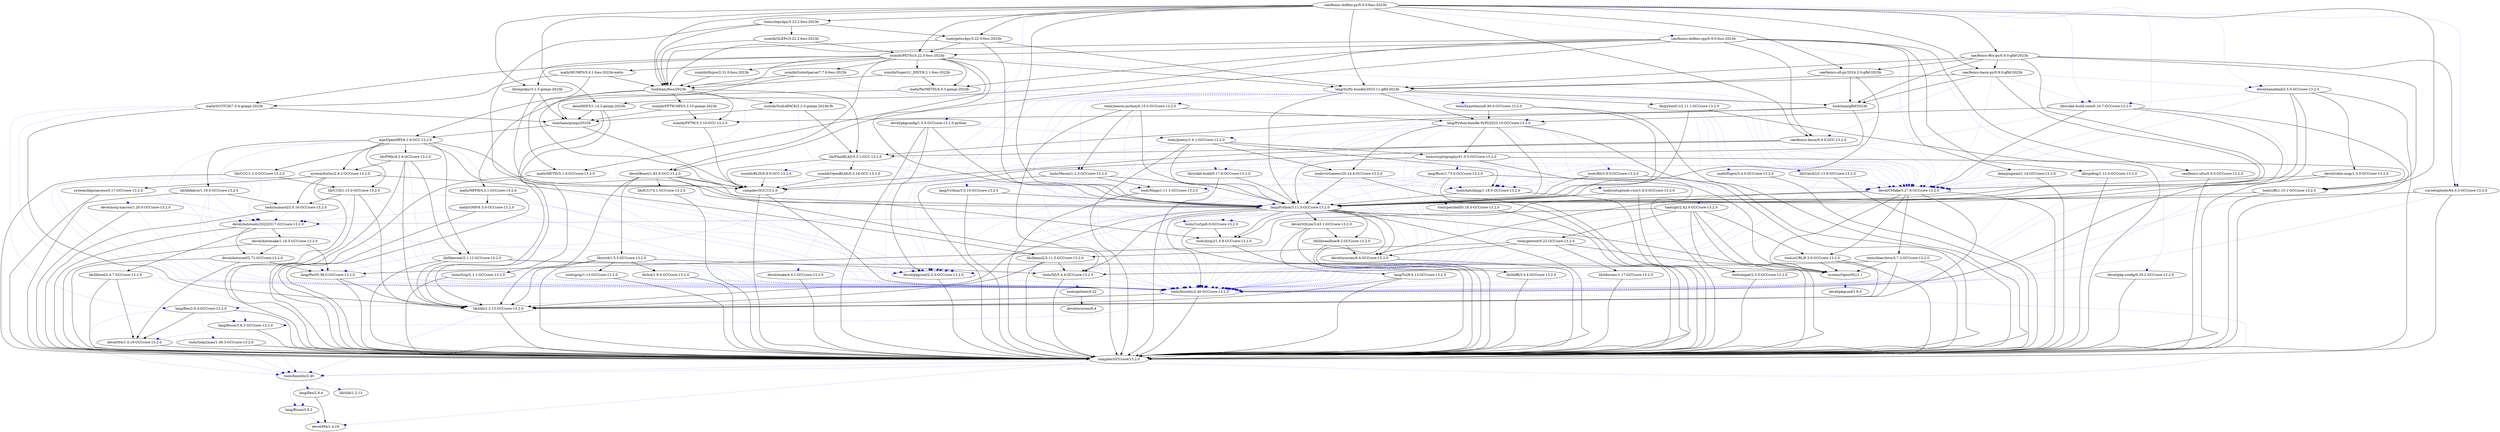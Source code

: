 digraph graphname {
"numlib/SLEPc/3.22.2-foss-2023b";
"devel/pkg-config/0.29.2-GCCcore-13.2.0";
"math/ParMETIS/4.0.3-gompi-2023b";
"lang/Cython/3.0.10-GCCcore-13.2.0";
"devel/pkgconf/2.0.3-GCCcore-13.2.0";
"numlib/FFTW/3.3.10-GCC-13.2.0";
"tools/UnZip/6.0-GCCcore-13.2.0";
"math/METIS/5.1.0-GCCcore-13.2.0";
"lang/flex/2.6.4-GCCcore-13.2.0";
"cae/fenics-basix/0.9.0-GCC-13.2.0";
"devel/Boost/1.83.0-GCC-13.2.0";
"lang/Bison/3.8.2";
"cae/fenics-basix-py/0.9.0-gfbf-2023b";
"devel/Autoconf/2.71-GCCcore-13.2.0";
"lang/flex/2.6.4";
"devel/ncurses/6.4";
"math/GMP/6.3.0-GCCcore-13.2.0";
"data/pugixml/1.14-GCCcore-13.2.0";
"tools/expat/2.5.0-GCCcore-13.2.0";
"numlib/Hypre/2.31.0-foss-2023b";
"lib/libtool/2.4.7-GCCcore-13.2.0";
"data/HDF5/1.14.3-gompi-2023b";
"tools/git/2.42.0-GCCcore-13.2.0";
"tools/libarchive/3.7.2-GCCcore-13.2.0";
"lib/lz4/1.9.4-GCCcore-13.2.0";
"lib/libiconv/1.17-GCCcore-13.2.0";
"mpi/OpenMPI/4.1.6-GCC-13.2.0";
"system/hwloc/2.9.2-GCCcore-13.2.0";
"vis/setuptools/64.0.3-GCCcore-13.2.0";
"numlib/SuiteSparse/7.7.0-foss-2023b";
"cae/fenics-ufl-py/2024.2.0-gfbf-2023b";
"lib/scikit-build-core/0.10.7-GCCcore-13.2.0";
"toolchain/gompi/2023b";
"tools/gettext/0.22-GCCcore-13.2.0";
"devel/M4/1.4.19";
"lib/UCX/1.15.0-GCCcore-13.2.0";
"tools/setuptools-rust/1.8.0-GCCcore-13.2.0";
"math/MPFR/4.2.1-GCCcore-13.2.0";
"devel/robin-map/1.3.0-GCCcore-13.2.0";
"tools/gettext/0.22";
"numlib/BLIS/0.9.0-GCC-13.2.0";
"tools/binutils/2.40";
"numlib/PETSc/3.22.5-foss-2023b";
"lib/PMIx/4.2.6-GCCcore-13.2.0";
"tools/hatchling/1.18.0-GCCcore-13.2.0";
"tools/poetry/1.6.1-GCCcore-13.2.0";
"tools/cURL/8.3.0-GCCcore-13.2.0";
"devel/ncurses/6.4-GCCcore-13.2.0";
"tools/numactl/2.0.16-GCCcore-13.2.0";
"devel/make/4.4.1-GCCcore-13.2.0";
"system/libpciaccess/0.17-GCCcore-13.2.0";
"numlib/FFTW.MPI/3.3.10-gompi-2023b";
"lang/Python/3.11.5-GCCcore-13.2.0";
"tools/slepc4py/3.22.2-foss-2023b";
"system/OpenSSL/1.1";
"lang/Rust/1.73.0-GCCcore-13.2.0";
"lib/libevent/2.1.12-GCCcore-13.2.0";
"tools/help2man/1.49.3-GCCcore-13.2.0";
"tools/cryptography/41.0.5-GCCcore-13.2.0";
"lib/spdlog/1.12.0-GCCcore-13.2.0";
"numlib/OpenBLAS/0.3.24-GCC-13.2.0";
"numlib/SuperLU_DIST/8.2.1-foss-2023b";
"lang/SciPy-bundle/2023.11-gfbf-2023b";
"lang/Bison/3.8.2-GCCcore-13.2.0";
"tools/Szip/2.1.1-GCCcore-13.2.0";
"devel/CMake/3.27.6-GCCcore-13.2.0";
"lib/Catch2/2.13.9-GCCcore-13.2.0";
"toolchain/gfbf/2023b";
"devel/nanobind/2.5.0-GCCcore-13.2.0";
"compiler/GCC/13.2.0";
"tools/virtualenv/20.24.6-GCCcore-13.2.0";
"tools/XZ/5.4.4-GCCcore-13.2.0";
"tools/flit/3.9.0-GCCcore-13.2.0";
"cae/fenics-ffcx-py/0.9.0-gfbf-2023b";
"lib/FlexiBLAS/3.3.1-GCC-13.2.0";
"tools/bzip2/1.0.8-GCCcore-13.2.0";
"lib/libffi/3.4.4-GCCcore-13.2.0";
"devel/Autotools/20220317-GCCcore-13.2.0";
"tools/gzip/1.13-GCCcore-13.2.0";
"math/MUMPS/5.6.1-foss-2023b-metis";
"compiler/GCCcore/13.2.0";
"lib/UCC/1.2.0-GCCcore-13.2.0";
"tools/Ninja/1.11.1-GCCcore-13.2.0";
"math/SCOTCH/7.0.4-gompi-2023b";
"lib/scikit-build/0.17.6-GCCcore-13.2.0";
"tools/petsc4py/3.22.5-foss-2023b";
"lib/libreadline/8.2-GCCcore-13.2.0";
"lang/Tcl/8.6.13-GCCcore-13.2.0";
"devel/Automake/1.16.5-GCCcore-13.2.0";
"tools/Meson/1.2.3-GCCcore-13.2.0";
"cae/fenics-ufcx/0.9.0-GCCcore-13.2.0";
"cae/fenics-dolfinx-cpp/0.9.0-foss-2023b";
"cae/fenics-dolfinx-py/0.9.0-foss-2023b";
"numlib/ScaLAPACK/2.2.0-gompi-2023b-fb";
"lang/Python-bundle-PyPI/2023.10-GCCcore-13.2.0";
"tools/hypothesis/6.90.0-GCCcore-13.2.0";
"lib/mpi4py/3.1.5-gompi-2023b";
"lib/zstd/1.5.5-GCCcore-13.2.0";
"lib/pybind11/2.11.1-GCCcore-13.2.0";
"tools/cffi/1.15.1-GCCcore-13.2.0";
"tools/binutils/2.40-GCCcore-13.2.0";
"lang/Perl/5.38.0-GCCcore-13.2.0";
"tools/patchelf/0.18.0-GCCcore-13.2.0";
"devel/M4/1.4.19-GCCcore-13.2.0";
"devel/pkgconfig/1.5.5-GCCcore-13.2.0-python";
"toolchain/foss/2023b";
"lib/zlib/1.2.13";
"lib/zlib/1.2.13-GCCcore-13.2.0";
"devel/SQLite/3.43.1-GCCcore-13.2.0";
"lib/libfabric/1.19.0-GCCcore-13.2.0";
"tools/meson-python/0.15.0-GCCcore-13.2.0";
"lib/libxml2/2.11.5-GCCcore-13.2.0";
"math/Eigen/3.4.0-GCCcore-13.2.0";
"devel/pkgconf/1.8.0";
"lib/ICU/74.1-GCCcore-13.2.0";
"devel/xorg-macros/1.20.0-GCCcore-13.2.0";
"numlib/SLEPc/3.22.2-foss-2023b" -> "numlib/PETSc/3.22.5-foss-2023b";
"numlib/SLEPc/3.22.2-foss-2023b" -> "toolchain/foss/2023b";
"devel/pkg-config/0.29.2-GCCcore-13.2.0" -> "tools/binutils/2.40-GCCcore-13.2.0" [style=dotted, color=blue, arrowhead=diamond];
"devel/pkg-config/0.29.2-GCCcore-13.2.0" -> "compiler/GCCcore/13.2.0";
"math/ParMETIS/4.0.3-gompi-2023b" -> "devel/CMake/3.27.6-GCCcore-13.2.0" [style=dotted, color=blue, arrowhead=diamond];
"math/ParMETIS/4.0.3-gompi-2023b" -> "toolchain/gompi/2023b";
"lang/Cython/3.0.10-GCCcore-13.2.0" -> "tools/binutils/2.40-GCCcore-13.2.0" [style=dotted, color=blue, arrowhead=diamond];
"lang/Cython/3.0.10-GCCcore-13.2.0" -> "lang/Python/3.11.5-GCCcore-13.2.0";
"lang/Cython/3.0.10-GCCcore-13.2.0" -> "compiler/GCCcore/13.2.0";
"devel/pkgconf/2.0.3-GCCcore-13.2.0" -> "tools/binutils/2.40-GCCcore-13.2.0" [style=dotted, color=blue, arrowhead=diamond];
"devel/pkgconf/2.0.3-GCCcore-13.2.0" -> "compiler/GCCcore/13.2.0";
"numlib/FFTW/3.3.10-GCC-13.2.0" -> "compiler/GCC/13.2.0";
"tools/UnZip/6.0-GCCcore-13.2.0" -> "tools/binutils/2.40-GCCcore-13.2.0" [style=dotted, color=blue, arrowhead=diamond];
"tools/UnZip/6.0-GCCcore-13.2.0" -> "tools/bzip2/1.0.8-GCCcore-13.2.0";
"tools/UnZip/6.0-GCCcore-13.2.0" -> "compiler/GCCcore/13.2.0";
"math/METIS/5.1.0-GCCcore-13.2.0" -> "tools/binutils/2.40-GCCcore-13.2.0" [style=dotted, color=blue, arrowhead=diamond];
"math/METIS/5.1.0-GCCcore-13.2.0" -> "devel/CMake/3.27.6-GCCcore-13.2.0" [style=dotted, color=blue, arrowhead=diamond];
"math/METIS/5.1.0-GCCcore-13.2.0" -> "compiler/GCCcore/13.2.0";
"lang/flex/2.6.4-GCCcore-13.2.0" -> "lang/Bison/3.8.2-GCCcore-13.2.0" [style=dotted, color=blue, arrowhead=diamond];
"lang/flex/2.6.4-GCCcore-13.2.0" -> "tools/help2man/1.49.3-GCCcore-13.2.0" [style=dotted, color=blue, arrowhead=diamond];
"lang/flex/2.6.4-GCCcore-13.2.0" -> "tools/binutils/2.40" [style=dotted, color=blue, arrowhead=diamond];
"lang/flex/2.6.4-GCCcore-13.2.0" -> "devel/M4/1.4.19-GCCcore-13.2.0";
"lang/flex/2.6.4-GCCcore-13.2.0" -> "compiler/GCCcore/13.2.0";
"cae/fenics-basix/0.9.0-GCC-13.2.0" -> "devel/CMake/3.27.6-GCCcore-13.2.0" [style=dotted, color=blue, arrowhead=diamond];
"cae/fenics-basix/0.9.0-GCC-13.2.0" -> "lib/FlexiBLAS/3.3.1-GCC-13.2.0";
"cae/fenics-basix/0.9.0-GCC-13.2.0" -> "compiler/GCC/13.2.0";
"devel/Boost/1.83.0-GCC-13.2.0" -> "tools/bzip2/1.0.8-GCCcore-13.2.0";
"devel/Boost/1.83.0-GCC-13.2.0" -> "lib/zlib/1.2.13-GCCcore-13.2.0";
"devel/Boost/1.83.0-GCC-13.2.0" -> "tools/XZ/5.4.4-GCCcore-13.2.0";
"devel/Boost/1.83.0-GCC-13.2.0" -> "lib/zstd/1.5.5-GCCcore-13.2.0";
"devel/Boost/1.83.0-GCC-13.2.0" -> "lib/ICU/74.1-GCCcore-13.2.0";
"devel/Boost/1.83.0-GCC-13.2.0" -> "compiler/GCC/13.2.0";
"lang/Bison/3.8.2" -> "devel/M4/1.4.19" [style=dotted, color=blue, arrowhead=diamond];
"cae/fenics-basix-py/0.9.0-gfbf-2023b" -> "devel/CMake/3.27.6-GCCcore-13.2.0" [style=dotted, color=blue, arrowhead=diamond];
"cae/fenics-basix-py/0.9.0-gfbf-2023b" -> "lib/scikit-build-core/0.10.7-GCCcore-13.2.0" [style=dotted, color=blue, arrowhead=diamond];
"cae/fenics-basix-py/0.9.0-gfbf-2023b" -> "devel/nanobind/2.5.0-GCCcore-13.2.0" [style=dotted, color=blue, arrowhead=diamond];
"cae/fenics-basix-py/0.9.0-gfbf-2023b" -> "cae/fenics-basix/0.9.0-GCC-13.2.0" [style=dotted, color=blue, arrowhead=diamond];
"cae/fenics-basix-py/0.9.0-gfbf-2023b" -> "lang/Python/3.11.5-GCCcore-13.2.0";
"cae/fenics-basix-py/0.9.0-gfbf-2023b" -> "lang/SciPy-bundle/2023.11-gfbf-2023b";
"cae/fenics-basix-py/0.9.0-gfbf-2023b" -> "toolchain/gfbf/2023b";
"devel/Autoconf/2.71-GCCcore-13.2.0" -> "tools/binutils/2.40-GCCcore-13.2.0" [style=dotted, color=blue, arrowhead=diamond];
"devel/Autoconf/2.71-GCCcore-13.2.0" -> "devel/M4/1.4.19-GCCcore-13.2.0";
"devel/Autoconf/2.71-GCCcore-13.2.0" -> "lang/Perl/5.38.0-GCCcore-13.2.0";
"devel/Autoconf/2.71-GCCcore-13.2.0" -> "compiler/GCCcore/13.2.0";
"lang/flex/2.6.4" -> "lang/Bison/3.8.2" [style=dotted, color=blue, arrowhead=diamond];
"lang/flex/2.6.4" -> "devel/M4/1.4.19";
"math/GMP/6.3.0-GCCcore-13.2.0" -> "devel/Autotools/20220317-GCCcore-13.2.0" [style=dotted, color=blue, arrowhead=diamond];
"math/GMP/6.3.0-GCCcore-13.2.0" -> "tools/binutils/2.40-GCCcore-13.2.0" [style=dotted, color=blue, arrowhead=diamond];
"math/GMP/6.3.0-GCCcore-13.2.0" -> "compiler/GCCcore/13.2.0";
"data/pugixml/1.14-GCCcore-13.2.0" -> "tools/binutils/2.40-GCCcore-13.2.0" [style=dotted, color=blue, arrowhead=diamond];
"data/pugixml/1.14-GCCcore-13.2.0" -> "devel/CMake/3.27.6-GCCcore-13.2.0" [style=dotted, color=blue, arrowhead=diamond];
"data/pugixml/1.14-GCCcore-13.2.0" -> "compiler/GCCcore/13.2.0";
"tools/expat/2.5.0-GCCcore-13.2.0" -> "tools/binutils/2.40-GCCcore-13.2.0" [style=dotted, color=blue, arrowhead=diamond];
"tools/expat/2.5.0-GCCcore-13.2.0" -> "compiler/GCCcore/13.2.0";
"numlib/Hypre/2.31.0-foss-2023b" -> "toolchain/foss/2023b";
"lib/libtool/2.4.7-GCCcore-13.2.0" -> "tools/binutils/2.40-GCCcore-13.2.0" [style=dotted, color=blue, arrowhead=diamond];
"lib/libtool/2.4.7-GCCcore-13.2.0" -> "devel/M4/1.4.19-GCCcore-13.2.0";
"lib/libtool/2.4.7-GCCcore-13.2.0" -> "compiler/GCCcore/13.2.0";
"data/HDF5/1.14.3-gompi-2023b" -> "lib/zlib/1.2.13-GCCcore-13.2.0";
"data/HDF5/1.14.3-gompi-2023b" -> "tools/Szip/2.1.1-GCCcore-13.2.0";
"data/HDF5/1.14.3-gompi-2023b" -> "toolchain/gompi/2023b";
"tools/git/2.42.0-GCCcore-13.2.0" -> "tools/binutils/2.40-GCCcore-13.2.0" [style=dotted, color=blue, arrowhead=diamond];
"tools/git/2.42.0-GCCcore-13.2.0" -> "devel/Autotools/20220317-GCCcore-13.2.0" [style=dotted, color=blue, arrowhead=diamond];
"tools/git/2.42.0-GCCcore-13.2.0" -> "tools/cURL/8.3.0-GCCcore-13.2.0";
"tools/git/2.42.0-GCCcore-13.2.0" -> "tools/expat/2.5.0-GCCcore-13.2.0";
"tools/git/2.42.0-GCCcore-13.2.0" -> "tools/gettext/0.22-GCCcore-13.2.0";
"tools/git/2.42.0-GCCcore-13.2.0" -> "lang/Perl/5.38.0-GCCcore-13.2.0";
"tools/git/2.42.0-GCCcore-13.2.0" -> "system/OpenSSL/1.1";
"tools/git/2.42.0-GCCcore-13.2.0" -> "compiler/GCCcore/13.2.0";
"tools/libarchive/3.7.2-GCCcore-13.2.0" -> "tools/binutils/2.40-GCCcore-13.2.0" [style=dotted, color=blue, arrowhead=diamond];
"tools/libarchive/3.7.2-GCCcore-13.2.0" -> "lib/zlib/1.2.13-GCCcore-13.2.0";
"tools/libarchive/3.7.2-GCCcore-13.2.0" -> "tools/XZ/5.4.4-GCCcore-13.2.0";
"tools/libarchive/3.7.2-GCCcore-13.2.0" -> "system/OpenSSL/1.1";
"tools/libarchive/3.7.2-GCCcore-13.2.0" -> "compiler/GCCcore/13.2.0";
"lib/lz4/1.9.4-GCCcore-13.2.0" -> "tools/binutils/2.40-GCCcore-13.2.0" [style=dotted, color=blue, arrowhead=diamond];
"lib/lz4/1.9.4-GCCcore-13.2.0" -> "compiler/GCCcore/13.2.0";
"lib/libiconv/1.17-GCCcore-13.2.0" -> "tools/binutils/2.40-GCCcore-13.2.0" [style=dotted, color=blue, arrowhead=diamond];
"lib/libiconv/1.17-GCCcore-13.2.0" -> "compiler/GCCcore/13.2.0";
"mpi/OpenMPI/4.1.6-GCC-13.2.0" -> "devel/pkgconf/2.0.3-GCCcore-13.2.0" [style=dotted, color=blue, arrowhead=diamond];
"mpi/OpenMPI/4.1.6-GCC-13.2.0" -> "lang/Perl/5.38.0-GCCcore-13.2.0" [style=dotted, color=blue, arrowhead=diamond];
"mpi/OpenMPI/4.1.6-GCC-13.2.0" -> "devel/Autotools/20220317-GCCcore-13.2.0" [style=dotted, color=blue, arrowhead=diamond];
"mpi/OpenMPI/4.1.6-GCC-13.2.0" -> "lib/zlib/1.2.13-GCCcore-13.2.0";
"mpi/OpenMPI/4.1.6-GCC-13.2.0" -> "system/hwloc/2.9.2-GCCcore-13.2.0";
"mpi/OpenMPI/4.1.6-GCC-13.2.0" -> "lib/libevent/2.1.12-GCCcore-13.2.0";
"mpi/OpenMPI/4.1.6-GCC-13.2.0" -> "lib/UCX/1.15.0-GCCcore-13.2.0";
"mpi/OpenMPI/4.1.6-GCC-13.2.0" -> "lib/libfabric/1.19.0-GCCcore-13.2.0";
"mpi/OpenMPI/4.1.6-GCC-13.2.0" -> "lib/PMIx/4.2.6-GCCcore-13.2.0";
"mpi/OpenMPI/4.1.6-GCC-13.2.0" -> "lib/UCC/1.2.0-GCCcore-13.2.0";
"mpi/OpenMPI/4.1.6-GCC-13.2.0" -> "compiler/GCC/13.2.0";
"system/hwloc/2.9.2-GCCcore-13.2.0" -> "tools/binutils/2.40-GCCcore-13.2.0" [style=dotted, color=blue, arrowhead=diamond];
"system/hwloc/2.9.2-GCCcore-13.2.0" -> "tools/numactl/2.0.16-GCCcore-13.2.0";
"system/hwloc/2.9.2-GCCcore-13.2.0" -> "lib/libxml2/2.11.5-GCCcore-13.2.0";
"system/hwloc/2.9.2-GCCcore-13.2.0" -> "system/libpciaccess/0.17-GCCcore-13.2.0";
"system/hwloc/2.9.2-GCCcore-13.2.0" -> "compiler/GCCcore/13.2.0";
"vis/setuptools/64.0.3-GCCcore-13.2.0" -> "tools/binutils/2.40-GCCcore-13.2.0" [style=dotted, color=blue, arrowhead=diamond];
"vis/setuptools/64.0.3-GCCcore-13.2.0" -> "lang/Python/3.11.5-GCCcore-13.2.0";
"vis/setuptools/64.0.3-GCCcore-13.2.0" -> "compiler/GCCcore/13.2.0";
"numlib/SuiteSparse/7.7.0-foss-2023b" -> "devel/CMake/3.27.6-GCCcore-13.2.0" [style=dotted, color=blue, arrowhead=diamond];
"numlib/SuiteSparse/7.7.0-foss-2023b" -> "devel/pkgconf/2.0.3-GCCcore-13.2.0" [style=dotted, color=blue, arrowhead=diamond];
"numlib/SuiteSparse/7.7.0-foss-2023b" -> "math/MPFR/4.2.1-GCCcore-13.2.0";
"numlib/SuiteSparse/7.7.0-foss-2023b" -> "toolchain/foss/2023b";
"cae/fenics-ufl-py/2024.2.0-gfbf-2023b" -> "lang/Python/3.11.5-GCCcore-13.2.0";
"cae/fenics-ufl-py/2024.2.0-gfbf-2023b" -> "lang/SciPy-bundle/2023.11-gfbf-2023b";
"cae/fenics-ufl-py/2024.2.0-gfbf-2023b" -> "toolchain/gfbf/2023b";
"lib/scikit-build-core/0.10.7-GCCcore-13.2.0" -> "tools/binutils/2.40-GCCcore-13.2.0" [style=dotted, color=blue, arrowhead=diamond];
"lib/scikit-build-core/0.10.7-GCCcore-13.2.0" -> "tools/hatchling/1.18.0-GCCcore-13.2.0" [style=dotted, color=blue, arrowhead=diamond];
"lib/scikit-build-core/0.10.7-GCCcore-13.2.0" -> "lang/Python/3.11.5-GCCcore-13.2.0";
"lib/scikit-build-core/0.10.7-GCCcore-13.2.0" -> "lang/Python-bundle-PyPI/2023.10-GCCcore-13.2.0";
"lib/scikit-build-core/0.10.7-GCCcore-13.2.0" -> "devel/CMake/3.27.6-GCCcore-13.2.0";
"lib/scikit-build-core/0.10.7-GCCcore-13.2.0" -> "compiler/GCCcore/13.2.0";
"toolchain/gompi/2023b" -> "compiler/GCC/13.2.0";
"toolchain/gompi/2023b" -> "mpi/OpenMPI/4.1.6-GCC-13.2.0";
"tools/gettext/0.22-GCCcore-13.2.0" -> "tools/binutils/2.40-GCCcore-13.2.0" [style=dotted, color=blue, arrowhead=diamond];
"tools/gettext/0.22-GCCcore-13.2.0" -> "lib/libxml2/2.11.5-GCCcore-13.2.0";
"tools/gettext/0.22-GCCcore-13.2.0" -> "devel/ncurses/6.4-GCCcore-13.2.0";
"tools/gettext/0.22-GCCcore-13.2.0" -> "lib/libiconv/1.17-GCCcore-13.2.0";
"tools/gettext/0.22-GCCcore-13.2.0" -> "compiler/GCCcore/13.2.0";
"lib/UCX/1.15.0-GCCcore-13.2.0" -> "tools/binutils/2.40-GCCcore-13.2.0" [style=dotted, color=blue, arrowhead=diamond];
"lib/UCX/1.15.0-GCCcore-13.2.0" -> "devel/Autotools/20220317-GCCcore-13.2.0" [style=dotted, color=blue, arrowhead=diamond];
"lib/UCX/1.15.0-GCCcore-13.2.0" -> "devel/pkgconf/2.0.3-GCCcore-13.2.0" [style=dotted, color=blue, arrowhead=diamond];
"lib/UCX/1.15.0-GCCcore-13.2.0" -> "lib/zlib/1.2.13-GCCcore-13.2.0";
"lib/UCX/1.15.0-GCCcore-13.2.0" -> "tools/numactl/2.0.16-GCCcore-13.2.0";
"lib/UCX/1.15.0-GCCcore-13.2.0" -> "compiler/GCCcore/13.2.0";
"tools/setuptools-rust/1.8.0-GCCcore-13.2.0" -> "tools/binutils/2.40-GCCcore-13.2.0" [style=dotted, color=blue, arrowhead=diamond];
"tools/setuptools-rust/1.8.0-GCCcore-13.2.0" -> "lang/Python/3.11.5-GCCcore-13.2.0";
"tools/setuptools-rust/1.8.0-GCCcore-13.2.0" -> "compiler/GCCcore/13.2.0";
"math/MPFR/4.2.1-GCCcore-13.2.0" -> "tools/binutils/2.40-GCCcore-13.2.0" [style=dotted, color=blue, arrowhead=diamond];
"math/MPFR/4.2.1-GCCcore-13.2.0" -> "math/GMP/6.3.0-GCCcore-13.2.0";
"math/MPFR/4.2.1-GCCcore-13.2.0" -> "compiler/GCCcore/13.2.0";
"devel/robin-map/1.3.0-GCCcore-13.2.0" -> "tools/binutils/2.40-GCCcore-13.2.0" [style=dotted, color=blue, arrowhead=diamond];
"devel/robin-map/1.3.0-GCCcore-13.2.0" -> "devel/CMake/3.27.6-GCCcore-13.2.0";
"devel/robin-map/1.3.0-GCCcore-13.2.0" -> "compiler/GCCcore/13.2.0";
"tools/gettext/0.22" -> "devel/ncurses/6.4";
"numlib/BLIS/0.9.0-GCC-13.2.0" -> "lang/Python/3.11.5-GCCcore-13.2.0" [style=dotted, color=blue, arrowhead=diamond];
"numlib/BLIS/0.9.0-GCC-13.2.0" -> "lang/Perl/5.38.0-GCCcore-13.2.0" [style=dotted, color=blue, arrowhead=diamond];
"numlib/BLIS/0.9.0-GCC-13.2.0" -> "compiler/GCC/13.2.0";
"tools/binutils/2.40" -> "lang/flex/2.6.4" [style=dotted, color=blue, arrowhead=diamond];
"tools/binutils/2.40" -> "lang/Bison/3.8.2" [style=dotted, color=blue, arrowhead=diamond];
"tools/binutils/2.40" -> "lib/zlib/1.2.13" [style=dotted, color=blue, arrowhead=diamond];
"numlib/PETSc/3.22.5-foss-2023b" -> "devel/CMake/3.27.6-GCCcore-13.2.0" [style=dotted, color=blue, arrowhead=diamond];
"numlib/PETSc/3.22.5-foss-2023b" -> "lang/Python/3.11.5-GCCcore-13.2.0";
"numlib/PETSc/3.22.5-foss-2023b" -> "lang/SciPy-bundle/2023.11-gfbf-2023b";
"numlib/PETSc/3.22.5-foss-2023b" -> "devel/Boost/1.83.0-GCC-13.2.0";
"numlib/PETSc/3.22.5-foss-2023b" -> "math/METIS/5.1.0-GCCcore-13.2.0";
"numlib/PETSc/3.22.5-foss-2023b" -> "math/SCOTCH/7.0.4-gompi-2023b";
"numlib/PETSc/3.22.5-foss-2023b" -> "math/MUMPS/5.6.1-foss-2023b-metis";
"numlib/PETSc/3.22.5-foss-2023b" -> "numlib/SuiteSparse/7.7.0-foss-2023b";
"numlib/PETSc/3.22.5-foss-2023b" -> "numlib/Hypre/2.31.0-foss-2023b";
"numlib/PETSc/3.22.5-foss-2023b" -> "math/ParMETIS/4.0.3-gompi-2023b";
"numlib/PETSc/3.22.5-foss-2023b" -> "numlib/SuperLU_DIST/8.2.1-foss-2023b";
"numlib/PETSc/3.22.5-foss-2023b" -> "lib/mpi4py/3.1.5-gompi-2023b";
"numlib/PETSc/3.22.5-foss-2023b" -> "toolchain/foss/2023b";
"lib/PMIx/4.2.6-GCCcore-13.2.0" -> "tools/binutils/2.40-GCCcore-13.2.0" [style=dotted, color=blue, arrowhead=diamond];
"lib/PMIx/4.2.6-GCCcore-13.2.0" -> "lib/libevent/2.1.12-GCCcore-13.2.0";
"lib/PMIx/4.2.6-GCCcore-13.2.0" -> "lib/zlib/1.2.13-GCCcore-13.2.0";
"lib/PMIx/4.2.6-GCCcore-13.2.0" -> "system/hwloc/2.9.2-GCCcore-13.2.0";
"lib/PMIx/4.2.6-GCCcore-13.2.0" -> "compiler/GCCcore/13.2.0";
"tools/hatchling/1.18.0-GCCcore-13.2.0" -> "tools/binutils/2.40-GCCcore-13.2.0" [style=dotted, color=blue, arrowhead=diamond];
"tools/hatchling/1.18.0-GCCcore-13.2.0" -> "lang/Python/3.11.5-GCCcore-13.2.0";
"tools/hatchling/1.18.0-GCCcore-13.2.0" -> "compiler/GCCcore/13.2.0";
"tools/poetry/1.6.1-GCCcore-13.2.0" -> "tools/binutils/2.40-GCCcore-13.2.0" [style=dotted, color=blue, arrowhead=diamond];
"tools/poetry/1.6.1-GCCcore-13.2.0" -> "devel/pkgconf/2.0.3-GCCcore-13.2.0" [style=dotted, color=blue, arrowhead=diamond];
"tools/poetry/1.6.1-GCCcore-13.2.0" -> "lib/scikit-build/0.17.6-GCCcore-13.2.0" [style=dotted, color=blue, arrowhead=diamond];
"tools/poetry/1.6.1-GCCcore-13.2.0" -> "lang/Python/3.11.5-GCCcore-13.2.0";
"tools/poetry/1.6.1-GCCcore-13.2.0" -> "tools/hatchling/1.18.0-GCCcore-13.2.0";
"tools/poetry/1.6.1-GCCcore-13.2.0" -> "tools/cryptography/41.0.5-GCCcore-13.2.0";
"tools/poetry/1.6.1-GCCcore-13.2.0" -> "tools/virtualenv/20.24.6-GCCcore-13.2.0";
"tools/poetry/1.6.1-GCCcore-13.2.0" -> "compiler/GCCcore/13.2.0";
"tools/cURL/8.3.0-GCCcore-13.2.0" -> "tools/binutils/2.40-GCCcore-13.2.0" [style=dotted, color=blue, arrowhead=diamond];
"tools/cURL/8.3.0-GCCcore-13.2.0" -> "lib/zlib/1.2.13-GCCcore-13.2.0";
"tools/cURL/8.3.0-GCCcore-13.2.0" -> "system/OpenSSL/1.1";
"tools/cURL/8.3.0-GCCcore-13.2.0" -> "compiler/GCCcore/13.2.0";
"devel/ncurses/6.4-GCCcore-13.2.0" -> "tools/binutils/2.40-GCCcore-13.2.0" [style=dotted, color=blue, arrowhead=diamond];
"devel/ncurses/6.4-GCCcore-13.2.0" -> "devel/pkgconf/2.0.3-GCCcore-13.2.0" [style=dotted, color=blue, arrowhead=diamond];
"devel/ncurses/6.4-GCCcore-13.2.0" -> "compiler/GCCcore/13.2.0";
"tools/numactl/2.0.16-GCCcore-13.2.0" -> "tools/binutils/2.40-GCCcore-13.2.0" [style=dotted, color=blue, arrowhead=diamond];
"tools/numactl/2.0.16-GCCcore-13.2.0" -> "devel/Autotools/20220317-GCCcore-13.2.0" [style=dotted, color=blue, arrowhead=diamond];
"tools/numactl/2.0.16-GCCcore-13.2.0" -> "compiler/GCCcore/13.2.0";
"devel/make/4.4.1-GCCcore-13.2.0" -> "tools/binutils/2.40-GCCcore-13.2.0" [style=dotted, color=blue, arrowhead=diamond];
"devel/make/4.4.1-GCCcore-13.2.0" -> "compiler/GCCcore/13.2.0";
"system/libpciaccess/0.17-GCCcore-13.2.0" -> "tools/binutils/2.40-GCCcore-13.2.0" [style=dotted, color=blue, arrowhead=diamond];
"system/libpciaccess/0.17-GCCcore-13.2.0" -> "devel/Autotools/20220317-GCCcore-13.2.0" [style=dotted, color=blue, arrowhead=diamond];
"system/libpciaccess/0.17-GCCcore-13.2.0" -> "devel/xorg-macros/1.20.0-GCCcore-13.2.0" [style=dotted, color=blue, arrowhead=diamond];
"system/libpciaccess/0.17-GCCcore-13.2.0" -> "compiler/GCCcore/13.2.0";
"numlib/FFTW.MPI/3.3.10-gompi-2023b" -> "numlib/FFTW/3.3.10-GCC-13.2.0";
"numlib/FFTW.MPI/3.3.10-gompi-2023b" -> "toolchain/gompi/2023b";
"lang/Python/3.11.5-GCCcore-13.2.0" -> "tools/UnZip/6.0-GCCcore-13.2.0" [style=dotted, color=blue, arrowhead=diamond];
"lang/Python/3.11.5-GCCcore-13.2.0" -> "devel/pkgconf/2.0.3-GCCcore-13.2.0" [style=dotted, color=blue, arrowhead=diamond];
"lang/Python/3.11.5-GCCcore-13.2.0" -> "tools/binutils/2.40-GCCcore-13.2.0";
"lang/Python/3.11.5-GCCcore-13.2.0" -> "tools/bzip2/1.0.8-GCCcore-13.2.0";
"lang/Python/3.11.5-GCCcore-13.2.0" -> "lib/zlib/1.2.13-GCCcore-13.2.0";
"lang/Python/3.11.5-GCCcore-13.2.0" -> "lib/libreadline/8.2-GCCcore-13.2.0";
"lang/Python/3.11.5-GCCcore-13.2.0" -> "devel/ncurses/6.4-GCCcore-13.2.0";
"lang/Python/3.11.5-GCCcore-13.2.0" -> "devel/SQLite/3.43.1-GCCcore-13.2.0";
"lang/Python/3.11.5-GCCcore-13.2.0" -> "tools/XZ/5.4.4-GCCcore-13.2.0";
"lang/Python/3.11.5-GCCcore-13.2.0" -> "lib/libffi/3.4.4-GCCcore-13.2.0";
"lang/Python/3.11.5-GCCcore-13.2.0" -> "system/OpenSSL/1.1";
"lang/Python/3.11.5-GCCcore-13.2.0" -> "compiler/GCCcore/13.2.0";
"tools/slepc4py/3.22.2-foss-2023b" -> "lang/Python/3.11.5-GCCcore-13.2.0";
"tools/slepc4py/3.22.2-foss-2023b" -> "numlib/SLEPc/3.22.2-foss-2023b";
"tools/slepc4py/3.22.2-foss-2023b" -> "tools/petsc4py/3.22.5-foss-2023b";
"tools/slepc4py/3.22.2-foss-2023b" -> "toolchain/foss/2023b";
"system/OpenSSL/1.1" -> "devel/pkgconf/1.8.0" [style=dotted, color=blue, arrowhead=diamond];
"lang/Rust/1.73.0-GCCcore-13.2.0" -> "tools/binutils/2.40-GCCcore-13.2.0" [style=dotted, color=blue, arrowhead=diamond];
"lang/Rust/1.73.0-GCCcore-13.2.0" -> "devel/CMake/3.27.6-GCCcore-13.2.0" [style=dotted, color=blue, arrowhead=diamond];
"lang/Rust/1.73.0-GCCcore-13.2.0" -> "lang/Python/3.11.5-GCCcore-13.2.0" [style=dotted, color=blue, arrowhead=diamond];
"lang/Rust/1.73.0-GCCcore-13.2.0" -> "tools/Ninja/1.11.1-GCCcore-13.2.0" [style=dotted, color=blue, arrowhead=diamond];
"lang/Rust/1.73.0-GCCcore-13.2.0" -> "devel/pkgconf/2.0.3-GCCcore-13.2.0" [style=dotted, color=blue, arrowhead=diamond];
"lang/Rust/1.73.0-GCCcore-13.2.0" -> "tools/patchelf/0.18.0-GCCcore-13.2.0" [style=dotted, color=blue, arrowhead=diamond];
"lang/Rust/1.73.0-GCCcore-13.2.0" -> "system/OpenSSL/1.1";
"lang/Rust/1.73.0-GCCcore-13.2.0" -> "compiler/GCCcore/13.2.0";
"lib/libevent/2.1.12-GCCcore-13.2.0" -> "tools/binutils/2.40-GCCcore-13.2.0" [style=dotted, color=blue, arrowhead=diamond];
"lib/libevent/2.1.12-GCCcore-13.2.0" -> "devel/pkgconf/2.0.3-GCCcore-13.2.0" [style=dotted, color=blue, arrowhead=diamond];
"lib/libevent/2.1.12-GCCcore-13.2.0" -> "lib/zlib/1.2.13-GCCcore-13.2.0";
"lib/libevent/2.1.12-GCCcore-13.2.0" -> "system/OpenSSL/1.1";
"lib/libevent/2.1.12-GCCcore-13.2.0" -> "compiler/GCCcore/13.2.0";
"tools/help2man/1.49.3-GCCcore-13.2.0" -> "tools/binutils/2.40" [style=dotted, color=blue, arrowhead=diamond];
"tools/help2man/1.49.3-GCCcore-13.2.0" -> "compiler/GCCcore/13.2.0";
"tools/cryptography/41.0.5-GCCcore-13.2.0" -> "tools/binutils/2.40-GCCcore-13.2.0" [style=dotted, color=blue, arrowhead=diamond];
"tools/cryptography/41.0.5-GCCcore-13.2.0" -> "devel/pkgconf/2.0.3-GCCcore-13.2.0" [style=dotted, color=blue, arrowhead=diamond];
"tools/cryptography/41.0.5-GCCcore-13.2.0" -> "lang/Rust/1.73.0-GCCcore-13.2.0" [style=dotted, color=blue, arrowhead=diamond];
"tools/cryptography/41.0.5-GCCcore-13.2.0" -> "tools/hatchling/1.18.0-GCCcore-13.2.0" [style=dotted, color=blue, arrowhead=diamond];
"tools/cryptography/41.0.5-GCCcore-13.2.0" -> "tools/setuptools-rust/1.8.0-GCCcore-13.2.0" [style=dotted, color=blue, arrowhead=diamond];
"tools/cryptography/41.0.5-GCCcore-13.2.0" -> "lang/Python/3.11.5-GCCcore-13.2.0";
"tools/cryptography/41.0.5-GCCcore-13.2.0" -> "tools/cffi/1.15.1-GCCcore-13.2.0";
"tools/cryptography/41.0.5-GCCcore-13.2.0" -> "compiler/GCCcore/13.2.0";
"lib/spdlog/1.12.0-GCCcore-13.2.0" -> "tools/binutils/2.40-GCCcore-13.2.0" [style=dotted, color=blue, arrowhead=diamond];
"lib/spdlog/1.12.0-GCCcore-13.2.0" -> "devel/CMake/3.27.6-GCCcore-13.2.0" [style=dotted, color=blue, arrowhead=diamond];
"lib/spdlog/1.12.0-GCCcore-13.2.0" -> "compiler/GCCcore/13.2.0";
"numlib/OpenBLAS/0.3.24-GCC-13.2.0" -> "devel/make/4.4.1-GCCcore-13.2.0" [style=dotted, color=blue, arrowhead=diamond];
"numlib/OpenBLAS/0.3.24-GCC-13.2.0" -> "lang/Python/3.11.5-GCCcore-13.2.0" [style=dotted, color=blue, arrowhead=diamond];
"numlib/OpenBLAS/0.3.24-GCC-13.2.0" -> "compiler/GCC/13.2.0";
"numlib/SuperLU_DIST/8.2.1-foss-2023b" -> "devel/CMake/3.27.6-GCCcore-13.2.0" [style=dotted, color=blue, arrowhead=diamond];
"numlib/SuperLU_DIST/8.2.1-foss-2023b" -> "math/ParMETIS/4.0.3-gompi-2023b";
"numlib/SuperLU_DIST/8.2.1-foss-2023b" -> "toolchain/foss/2023b";
"lang/SciPy-bundle/2023.11-gfbf-2023b" -> "tools/hypothesis/6.90.0-GCCcore-13.2.0" [style=dotted, color=blue, arrowhead=diamond];
"lang/SciPy-bundle/2023.11-gfbf-2023b" -> "tools/UnZip/6.0-GCCcore-13.2.0" [style=dotted, color=blue, arrowhead=diamond];
"lang/SciPy-bundle/2023.11-gfbf-2023b" -> "tools/Meson/1.2.3-GCCcore-13.2.0" [style=dotted, color=blue, arrowhead=diamond];
"lang/SciPy-bundle/2023.11-gfbf-2023b" -> "tools/meson-python/0.15.0-GCCcore-13.2.0" [style=dotted, color=blue, arrowhead=diamond];
"lang/SciPy-bundle/2023.11-gfbf-2023b" -> "tools/Ninja/1.11.1-GCCcore-13.2.0" [style=dotted, color=blue, arrowhead=diamond];
"lang/SciPy-bundle/2023.11-gfbf-2023b" -> "devel/pkgconf/2.0.3-GCCcore-13.2.0" [style=dotted, color=blue, arrowhead=diamond];
"lang/SciPy-bundle/2023.11-gfbf-2023b" -> "lang/Cython/3.0.10-GCCcore-13.2.0" [style=dotted, color=blue, arrowhead=diamond];
"lang/SciPy-bundle/2023.11-gfbf-2023b" -> "lang/Python/3.11.5-GCCcore-13.2.0";
"lang/SciPy-bundle/2023.11-gfbf-2023b" -> "lang/Python-bundle-PyPI/2023.10-GCCcore-13.2.0";
"lang/SciPy-bundle/2023.11-gfbf-2023b" -> "lib/pybind11/2.11.1-GCCcore-13.2.0";
"lang/SciPy-bundle/2023.11-gfbf-2023b" -> "toolchain/gfbf/2023b";
"lang/Bison/3.8.2-GCCcore-13.2.0" -> "devel/M4/1.4.19-GCCcore-13.2.0" [style=dotted, color=blue, arrowhead=diamond];
"lang/Bison/3.8.2-GCCcore-13.2.0" -> "tools/binutils/2.40" [style=dotted, color=blue, arrowhead=diamond];
"lang/Bison/3.8.2-GCCcore-13.2.0" -> "compiler/GCCcore/13.2.0";
"tools/Szip/2.1.1-GCCcore-13.2.0" -> "tools/binutils/2.40-GCCcore-13.2.0" [style=dotted, color=blue, arrowhead=diamond];
"tools/Szip/2.1.1-GCCcore-13.2.0" -> "compiler/GCCcore/13.2.0";
"devel/CMake/3.27.6-GCCcore-13.2.0" -> "tools/binutils/2.40-GCCcore-13.2.0" [style=dotted, color=blue, arrowhead=diamond];
"devel/CMake/3.27.6-GCCcore-13.2.0" -> "devel/ncurses/6.4-GCCcore-13.2.0";
"devel/CMake/3.27.6-GCCcore-13.2.0" -> "lib/zlib/1.2.13-GCCcore-13.2.0";
"devel/CMake/3.27.6-GCCcore-13.2.0" -> "tools/bzip2/1.0.8-GCCcore-13.2.0";
"devel/CMake/3.27.6-GCCcore-13.2.0" -> "tools/cURL/8.3.0-GCCcore-13.2.0";
"devel/CMake/3.27.6-GCCcore-13.2.0" -> "tools/libarchive/3.7.2-GCCcore-13.2.0";
"devel/CMake/3.27.6-GCCcore-13.2.0" -> "system/OpenSSL/1.1";
"devel/CMake/3.27.6-GCCcore-13.2.0" -> "compiler/GCCcore/13.2.0";
"lib/Catch2/2.13.9-GCCcore-13.2.0" -> "tools/binutils/2.40-GCCcore-13.2.0" [style=dotted, color=blue, arrowhead=diamond];
"lib/Catch2/2.13.9-GCCcore-13.2.0" -> "devel/CMake/3.27.6-GCCcore-13.2.0" [style=dotted, color=blue, arrowhead=diamond];
"lib/Catch2/2.13.9-GCCcore-13.2.0" -> "compiler/GCCcore/13.2.0";
"toolchain/gfbf/2023b" -> "compiler/GCC/13.2.0";
"toolchain/gfbf/2023b" -> "lib/FlexiBLAS/3.3.1-GCC-13.2.0";
"toolchain/gfbf/2023b" -> "numlib/FFTW/3.3.10-GCC-13.2.0";
"devel/nanobind/2.5.0-GCCcore-13.2.0" -> "devel/CMake/3.27.6-GCCcore-13.2.0" [style=dotted, color=blue, arrowhead=diamond];
"devel/nanobind/2.5.0-GCCcore-13.2.0" -> "lib/scikit-build-core/0.10.7-GCCcore-13.2.0" [style=dotted, color=blue, arrowhead=diamond];
"devel/nanobind/2.5.0-GCCcore-13.2.0" -> "tools/binutils/2.40-GCCcore-13.2.0";
"devel/nanobind/2.5.0-GCCcore-13.2.0" -> "devel/robin-map/1.3.0-GCCcore-13.2.0";
"devel/nanobind/2.5.0-GCCcore-13.2.0" -> "lang/Python/3.11.5-GCCcore-13.2.0";
"devel/nanobind/2.5.0-GCCcore-13.2.0" -> "compiler/GCCcore/13.2.0";
"compiler/GCC/13.2.0" -> "compiler/GCCcore/13.2.0";
"compiler/GCC/13.2.0" -> "tools/binutils/2.40-GCCcore-13.2.0";
"tools/virtualenv/20.24.6-GCCcore-13.2.0" -> "tools/binutils/2.40-GCCcore-13.2.0" [style=dotted, color=blue, arrowhead=diamond];
"tools/virtualenv/20.24.6-GCCcore-13.2.0" -> "tools/hatchling/1.18.0-GCCcore-13.2.0" [style=dotted, color=blue, arrowhead=diamond];
"tools/virtualenv/20.24.6-GCCcore-13.2.0" -> "lang/Python/3.11.5-GCCcore-13.2.0";
"tools/virtualenv/20.24.6-GCCcore-13.2.0" -> "compiler/GCCcore/13.2.0";
"tools/XZ/5.4.4-GCCcore-13.2.0" -> "tools/gettext/0.22" [style=dotted, color=blue, arrowhead=diamond];
"tools/XZ/5.4.4-GCCcore-13.2.0" -> "tools/binutils/2.40-GCCcore-13.2.0" [style=dotted, color=blue, arrowhead=diamond];
"tools/XZ/5.4.4-GCCcore-13.2.0" -> "compiler/GCCcore/13.2.0";
"tools/flit/3.9.0-GCCcore-13.2.0" -> "tools/binutils/2.40-GCCcore-13.2.0" [style=dotted, color=blue, arrowhead=diamond];
"tools/flit/3.9.0-GCCcore-13.2.0" -> "tools/hatchling/1.18.0-GCCcore-13.2.0" [style=dotted, color=blue, arrowhead=diamond];
"tools/flit/3.9.0-GCCcore-13.2.0" -> "lang/Python/3.11.5-GCCcore-13.2.0";
"tools/flit/3.9.0-GCCcore-13.2.0" -> "compiler/GCCcore/13.2.0";
"cae/fenics-ffcx-py/0.9.0-gfbf-2023b" -> "lang/Python/3.11.5-GCCcore-13.2.0";
"cae/fenics-ffcx-py/0.9.0-gfbf-2023b" -> "vis/setuptools/64.0.3-GCCcore-13.2.0";
"cae/fenics-ffcx-py/0.9.0-gfbf-2023b" -> "tools/cffi/1.15.1-GCCcore-13.2.0";
"cae/fenics-ffcx-py/0.9.0-gfbf-2023b" -> "lang/SciPy-bundle/2023.11-gfbf-2023b";
"cae/fenics-ffcx-py/0.9.0-gfbf-2023b" -> "cae/fenics-ufl-py/2024.2.0-gfbf-2023b";
"cae/fenics-ffcx-py/0.9.0-gfbf-2023b" -> "cae/fenics-basix-py/0.9.0-gfbf-2023b";
"cae/fenics-ffcx-py/0.9.0-gfbf-2023b" -> "toolchain/gfbf/2023b";
"lib/FlexiBLAS/3.3.1-GCC-13.2.0" -> "devel/CMake/3.27.6-GCCcore-13.2.0" [style=dotted, color=blue, arrowhead=diamond];
"lib/FlexiBLAS/3.3.1-GCC-13.2.0" -> "lang/Python/3.11.5-GCCcore-13.2.0" [style=dotted, color=blue, arrowhead=diamond];
"lib/FlexiBLAS/3.3.1-GCC-13.2.0" -> "numlib/BLIS/0.9.0-GCC-13.2.0" [style=dotted, color=blue, arrowhead=diamond];
"lib/FlexiBLAS/3.3.1-GCC-13.2.0" -> "numlib/OpenBLAS/0.3.24-GCC-13.2.0";
"lib/FlexiBLAS/3.3.1-GCC-13.2.0" -> "compiler/GCC/13.2.0";
"tools/bzip2/1.0.8-GCCcore-13.2.0" -> "tools/binutils/2.40-GCCcore-13.2.0" [style=dotted, color=blue, arrowhead=diamond];
"tools/bzip2/1.0.8-GCCcore-13.2.0" -> "compiler/GCCcore/13.2.0";
"lib/libffi/3.4.4-GCCcore-13.2.0" -> "tools/binutils/2.40-GCCcore-13.2.0" [style=dotted, color=blue, arrowhead=diamond];
"lib/libffi/3.4.4-GCCcore-13.2.0" -> "compiler/GCCcore/13.2.0";
"devel/Autotools/20220317-GCCcore-13.2.0" -> "devel/Autoconf/2.71-GCCcore-13.2.0";
"devel/Autotools/20220317-GCCcore-13.2.0" -> "devel/Automake/1.16.5-GCCcore-13.2.0";
"devel/Autotools/20220317-GCCcore-13.2.0" -> "lib/libtool/2.4.7-GCCcore-13.2.0";
"devel/Autotools/20220317-GCCcore-13.2.0" -> "compiler/GCCcore/13.2.0";
"tools/gzip/1.13-GCCcore-13.2.0" -> "tools/binutils/2.40-GCCcore-13.2.0" [style=dotted, color=blue, arrowhead=diamond];
"tools/gzip/1.13-GCCcore-13.2.0" -> "compiler/GCCcore/13.2.0";
"math/MUMPS/5.6.1-foss-2023b-metis" -> "math/SCOTCH/7.0.4-gompi-2023b";
"math/MUMPS/5.6.1-foss-2023b-metis" -> "math/METIS/5.1.0-GCCcore-13.2.0";
"math/MUMPS/5.6.1-foss-2023b-metis" -> "toolchain/foss/2023b";
"compiler/GCCcore/13.2.0" -> "devel/M4/1.4.19" [style=dotted, color=blue, arrowhead=diamond];
"compiler/GCCcore/13.2.0" -> "tools/binutils/2.40" [style=dotted, color=blue, arrowhead=diamond];
"lib/UCC/1.2.0-GCCcore-13.2.0" -> "tools/binutils/2.40-GCCcore-13.2.0" [style=dotted, color=blue, arrowhead=diamond];
"lib/UCC/1.2.0-GCCcore-13.2.0" -> "devel/Autotools/20220317-GCCcore-13.2.0" [style=dotted, color=blue, arrowhead=diamond];
"lib/UCC/1.2.0-GCCcore-13.2.0" -> "lib/UCX/1.15.0-GCCcore-13.2.0";
"lib/UCC/1.2.0-GCCcore-13.2.0" -> "compiler/GCCcore/13.2.0";
"tools/Ninja/1.11.1-GCCcore-13.2.0" -> "tools/binutils/2.40-GCCcore-13.2.0" [style=dotted, color=blue, arrowhead=diamond];
"tools/Ninja/1.11.1-GCCcore-13.2.0" -> "lang/Python/3.11.5-GCCcore-13.2.0" [style=dotted, color=blue, arrowhead=diamond];
"tools/Ninja/1.11.1-GCCcore-13.2.0" -> "compiler/GCCcore/13.2.0";
"math/SCOTCH/7.0.4-gompi-2023b" -> "lang/Bison/3.8.2-GCCcore-13.2.0" [style=dotted, color=blue, arrowhead=diamond];
"math/SCOTCH/7.0.4-gompi-2023b" -> "lang/flex/2.6.4-GCCcore-13.2.0" [style=dotted, color=blue, arrowhead=diamond];
"math/SCOTCH/7.0.4-gompi-2023b" -> "lib/zlib/1.2.13-GCCcore-13.2.0";
"math/SCOTCH/7.0.4-gompi-2023b" -> "toolchain/gompi/2023b";
"lib/scikit-build/0.17.6-GCCcore-13.2.0" -> "tools/binutils/2.40-GCCcore-13.2.0" [style=dotted, color=blue, arrowhead=diamond];
"lib/scikit-build/0.17.6-GCCcore-13.2.0" -> "tools/hatchling/1.18.0-GCCcore-13.2.0" [style=dotted, color=blue, arrowhead=diamond];
"lib/scikit-build/0.17.6-GCCcore-13.2.0" -> "lang/Python/3.11.5-GCCcore-13.2.0";
"lib/scikit-build/0.17.6-GCCcore-13.2.0" -> "compiler/GCCcore/13.2.0";
"tools/petsc4py/3.22.5-foss-2023b" -> "lang/Python/3.11.5-GCCcore-13.2.0";
"tools/petsc4py/3.22.5-foss-2023b" -> "lang/SciPy-bundle/2023.11-gfbf-2023b";
"tools/petsc4py/3.22.5-foss-2023b" -> "numlib/PETSc/3.22.5-foss-2023b";
"tools/petsc4py/3.22.5-foss-2023b" -> "toolchain/foss/2023b";
"lib/libreadline/8.2-GCCcore-13.2.0" -> "tools/binutils/2.40-GCCcore-13.2.0" [style=dotted, color=blue, arrowhead=diamond];
"lib/libreadline/8.2-GCCcore-13.2.0" -> "devel/ncurses/6.4-GCCcore-13.2.0";
"lib/libreadline/8.2-GCCcore-13.2.0" -> "compiler/GCCcore/13.2.0";
"lang/Tcl/8.6.13-GCCcore-13.2.0" -> "tools/binutils/2.40-GCCcore-13.2.0" [style=dotted, color=blue, arrowhead=diamond];
"lang/Tcl/8.6.13-GCCcore-13.2.0" -> "lib/zlib/1.2.13-GCCcore-13.2.0";
"lang/Tcl/8.6.13-GCCcore-13.2.0" -> "compiler/GCCcore/13.2.0";
"devel/Automake/1.16.5-GCCcore-13.2.0" -> "tools/binutils/2.40-GCCcore-13.2.0" [style=dotted, color=blue, arrowhead=diamond];
"devel/Automake/1.16.5-GCCcore-13.2.0" -> "devel/Autoconf/2.71-GCCcore-13.2.0";
"devel/Automake/1.16.5-GCCcore-13.2.0" -> "lang/Perl/5.38.0-GCCcore-13.2.0";
"devel/Automake/1.16.5-GCCcore-13.2.0" -> "compiler/GCCcore/13.2.0";
"tools/Meson/1.2.3-GCCcore-13.2.0" -> "tools/binutils/2.40-GCCcore-13.2.0" [style=dotted, color=blue, arrowhead=diamond];
"tools/Meson/1.2.3-GCCcore-13.2.0" -> "lang/Python/3.11.5-GCCcore-13.2.0";
"tools/Meson/1.2.3-GCCcore-13.2.0" -> "tools/Ninja/1.11.1-GCCcore-13.2.0";
"tools/Meson/1.2.3-GCCcore-13.2.0" -> "compiler/GCCcore/13.2.0";
"cae/fenics-ufcx/0.9.0-GCCcore-13.2.0" -> "devel/CMake/3.27.6-GCCcore-13.2.0" [style=dotted, color=blue, arrowhead=diamond];
"cae/fenics-ufcx/0.9.0-GCCcore-13.2.0" -> "compiler/GCCcore/13.2.0";
"cae/fenics-dolfinx-cpp/0.9.0-foss-2023b" -> "devel/CMake/3.27.6-GCCcore-13.2.0" [style=dotted, color=blue, arrowhead=diamond];
"cae/fenics-dolfinx-cpp/0.9.0-foss-2023b" -> "devel/pkg-config/0.29.2-GCCcore-13.2.0" [style=dotted, color=blue, arrowhead=diamond];
"cae/fenics-dolfinx-cpp/0.9.0-foss-2023b" -> "numlib/PETSc/3.22.5-foss-2023b";
"cae/fenics-dolfinx-cpp/0.9.0-foss-2023b" -> "cae/fenics-basix/0.9.0-GCC-13.2.0";
"cae/fenics-dolfinx-cpp/0.9.0-foss-2023b" -> "data/HDF5/1.14.3-gompi-2023b";
"cae/fenics-dolfinx-cpp/0.9.0-foss-2023b" -> "math/ParMETIS/4.0.3-gompi-2023b";
"cae/fenics-dolfinx-cpp/0.9.0-foss-2023b" -> "devel/Boost/1.83.0-GCC-13.2.0";
"cae/fenics-dolfinx-cpp/0.9.0-foss-2023b" -> "lib/spdlog/1.12.0-GCCcore-13.2.0";
"cae/fenics-dolfinx-cpp/0.9.0-foss-2023b" -> "data/pugixml/1.14-GCCcore-13.2.0";
"cae/fenics-dolfinx-cpp/0.9.0-foss-2023b" -> "cae/fenics-ufcx/0.9.0-GCCcore-13.2.0";
"cae/fenics-dolfinx-cpp/0.9.0-foss-2023b" -> "toolchain/foss/2023b";
"cae/fenics-dolfinx-py/0.9.0-foss-2023b" -> "devel/CMake/3.27.6-GCCcore-13.2.0" [style=dotted, color=blue, arrowhead=diamond];
"cae/fenics-dolfinx-py/0.9.0-foss-2023b" -> "lib/scikit-build-core/0.10.7-GCCcore-13.2.0" [style=dotted, color=blue, arrowhead=diamond];
"cae/fenics-dolfinx-py/0.9.0-foss-2023b" -> "devel/nanobind/2.5.0-GCCcore-13.2.0" [style=dotted, color=blue, arrowhead=diamond];
"cae/fenics-dolfinx-py/0.9.0-foss-2023b" -> "vis/setuptools/64.0.3-GCCcore-13.2.0" [style=dotted, color=blue, arrowhead=diamond];
"cae/fenics-dolfinx-py/0.9.0-foss-2023b" -> "devel/pkgconfig/1.5.5-GCCcore-13.2.0-python" [style=dotted, color=blue, arrowhead=diamond];
"cae/fenics-dolfinx-py/0.9.0-foss-2023b" -> "cae/fenics-dolfinx-cpp/0.9.0-foss-2023b" [style=dotted, color=blue, arrowhead=diamond];
"cae/fenics-dolfinx-py/0.9.0-foss-2023b" -> "lang/Python/3.11.5-GCCcore-13.2.0";
"cae/fenics-dolfinx-py/0.9.0-foss-2023b" -> "lang/SciPy-bundle/2023.11-gfbf-2023b";
"cae/fenics-dolfinx-py/0.9.0-foss-2023b" -> "data/HDF5/1.14.3-gompi-2023b";
"cae/fenics-dolfinx-py/0.9.0-foss-2023b" -> "lib/mpi4py/3.1.5-gompi-2023b";
"cae/fenics-dolfinx-py/0.9.0-foss-2023b" -> "tools/cffi/1.15.1-GCCcore-13.2.0";
"cae/fenics-dolfinx-py/0.9.0-foss-2023b" -> "numlib/PETSc/3.22.5-foss-2023b";
"cae/fenics-dolfinx-py/0.9.0-foss-2023b" -> "tools/petsc4py/3.22.5-foss-2023b";
"cae/fenics-dolfinx-py/0.9.0-foss-2023b" -> "tools/slepc4py/3.22.2-foss-2023b";
"cae/fenics-dolfinx-py/0.9.0-foss-2023b" -> "cae/fenics-basix/0.9.0-GCC-13.2.0";
"cae/fenics-dolfinx-py/0.9.0-foss-2023b" -> "cae/fenics-basix-py/0.9.0-gfbf-2023b";
"cae/fenics-dolfinx-py/0.9.0-foss-2023b" -> "cae/fenics-ufl-py/2024.2.0-gfbf-2023b";
"cae/fenics-dolfinx-py/0.9.0-foss-2023b" -> "cae/fenics-ffcx-py/0.9.0-gfbf-2023b";
"cae/fenics-dolfinx-py/0.9.0-foss-2023b" -> "toolchain/foss/2023b";
"numlib/ScaLAPACK/2.2.0-gompi-2023b-fb" -> "devel/CMake/3.27.6-GCCcore-13.2.0" [style=dotted, color=blue, arrowhead=diamond];
"numlib/ScaLAPACK/2.2.0-gompi-2023b-fb" -> "lib/FlexiBLAS/3.3.1-GCC-13.2.0";
"numlib/ScaLAPACK/2.2.0-gompi-2023b-fb" -> "toolchain/gompi/2023b";
"lang/Python-bundle-PyPI/2023.10-GCCcore-13.2.0" -> "tools/binutils/2.40-GCCcore-13.2.0" [style=dotted, color=blue, arrowhead=diamond];
"lang/Python-bundle-PyPI/2023.10-GCCcore-13.2.0" -> "tools/UnZip/6.0-GCCcore-13.2.0" [style=dotted, color=blue, arrowhead=diamond];
"lang/Python-bundle-PyPI/2023.10-GCCcore-13.2.0" -> "devel/pkgconf/2.0.3-GCCcore-13.2.0" [style=dotted, color=blue, arrowhead=diamond];
"lang/Python-bundle-PyPI/2023.10-GCCcore-13.2.0" -> "tools/git/2.42.0-GCCcore-13.2.0" [style=dotted, color=blue, arrowhead=diamond];
"lang/Python-bundle-PyPI/2023.10-GCCcore-13.2.0" -> "tools/hatchling/1.18.0-GCCcore-13.2.0" [style=dotted, color=blue, arrowhead=diamond];
"lang/Python-bundle-PyPI/2023.10-GCCcore-13.2.0" -> "tools/poetry/1.6.1-GCCcore-13.2.0" [style=dotted, color=blue, arrowhead=diamond];
"lang/Python-bundle-PyPI/2023.10-GCCcore-13.2.0" -> "lib/scikit-build/0.17.6-GCCcore-13.2.0" [style=dotted, color=blue, arrowhead=diamond];
"lang/Python-bundle-PyPI/2023.10-GCCcore-13.2.0" -> "tools/flit/3.9.0-GCCcore-13.2.0" [style=dotted, color=blue, arrowhead=diamond];
"lang/Python-bundle-PyPI/2023.10-GCCcore-13.2.0" -> "lang/Python/3.11.5-GCCcore-13.2.0";
"lang/Python-bundle-PyPI/2023.10-GCCcore-13.2.0" -> "tools/cryptography/41.0.5-GCCcore-13.2.0";
"lang/Python-bundle-PyPI/2023.10-GCCcore-13.2.0" -> "tools/virtualenv/20.24.6-GCCcore-13.2.0";
"lang/Python-bundle-PyPI/2023.10-GCCcore-13.2.0" -> "compiler/GCCcore/13.2.0";
"tools/hypothesis/6.90.0-GCCcore-13.2.0" -> "tools/binutils/2.40-GCCcore-13.2.0" [style=dotted, color=blue, arrowhead=diamond];
"tools/hypothesis/6.90.0-GCCcore-13.2.0" -> "lang/Python/3.11.5-GCCcore-13.2.0";
"tools/hypothesis/6.90.0-GCCcore-13.2.0" -> "lang/Python-bundle-PyPI/2023.10-GCCcore-13.2.0";
"tools/hypothesis/6.90.0-GCCcore-13.2.0" -> "compiler/GCCcore/13.2.0";
"lib/mpi4py/3.1.5-gompi-2023b" -> "lang/Python/3.11.5-GCCcore-13.2.0";
"lib/mpi4py/3.1.5-gompi-2023b" -> "toolchain/gompi/2023b";
"lib/zstd/1.5.5-GCCcore-13.2.0" -> "tools/binutils/2.40-GCCcore-13.2.0" [style=dotted, color=blue, arrowhead=diamond];
"lib/zstd/1.5.5-GCCcore-13.2.0" -> "lib/zlib/1.2.13-GCCcore-13.2.0";
"lib/zstd/1.5.5-GCCcore-13.2.0" -> "tools/gzip/1.13-GCCcore-13.2.0";
"lib/zstd/1.5.5-GCCcore-13.2.0" -> "tools/XZ/5.4.4-GCCcore-13.2.0";
"lib/zstd/1.5.5-GCCcore-13.2.0" -> "lib/lz4/1.9.4-GCCcore-13.2.0";
"lib/zstd/1.5.5-GCCcore-13.2.0" -> "compiler/GCCcore/13.2.0";
"lib/pybind11/2.11.1-GCCcore-13.2.0" -> "tools/binutils/2.40-GCCcore-13.2.0" [style=dotted, color=blue, arrowhead=diamond];
"lib/pybind11/2.11.1-GCCcore-13.2.0" -> "devel/CMake/3.27.6-GCCcore-13.2.0" [style=dotted, color=blue, arrowhead=diamond];
"lib/pybind11/2.11.1-GCCcore-13.2.0" -> "math/Eigen/3.4.0-GCCcore-13.2.0" [style=dotted, color=blue, arrowhead=diamond];
"lib/pybind11/2.11.1-GCCcore-13.2.0" -> "lib/Catch2/2.13.9-GCCcore-13.2.0" [style=dotted, color=blue, arrowhead=diamond];
"lib/pybind11/2.11.1-GCCcore-13.2.0" -> "lang/Python-bundle-PyPI/2023.10-GCCcore-13.2.0" [style=dotted, color=blue, arrowhead=diamond];
"lib/pybind11/2.11.1-GCCcore-13.2.0" -> "lang/Python/3.11.5-GCCcore-13.2.0";
"lib/pybind11/2.11.1-GCCcore-13.2.0" -> "compiler/GCCcore/13.2.0";
"tools/cffi/1.15.1-GCCcore-13.2.0" -> "tools/binutils/2.40-GCCcore-13.2.0" [style=dotted, color=blue, arrowhead=diamond];
"tools/cffi/1.15.1-GCCcore-13.2.0" -> "lang/Python/3.11.5-GCCcore-13.2.0";
"tools/cffi/1.15.1-GCCcore-13.2.0" -> "compiler/GCCcore/13.2.0";
"tools/binutils/2.40-GCCcore-13.2.0" -> "lang/flex/2.6.4-GCCcore-13.2.0" [style=dotted, color=blue, arrowhead=diamond];
"tools/binutils/2.40-GCCcore-13.2.0" -> "lang/Bison/3.8.2-GCCcore-13.2.0" [style=dotted, color=blue, arrowhead=diamond];
"tools/binutils/2.40-GCCcore-13.2.0" -> "tools/binutils/2.40" [style=dotted, color=blue, arrowhead=diamond];
"tools/binutils/2.40-GCCcore-13.2.0" -> "lib/zlib/1.2.13-GCCcore-13.2.0";
"tools/binutils/2.40-GCCcore-13.2.0" -> "compiler/GCCcore/13.2.0";
"lang/Perl/5.38.0-GCCcore-13.2.0" -> "tools/binutils/2.40-GCCcore-13.2.0" [style=dotted, color=blue, arrowhead=diamond];
"lang/Perl/5.38.0-GCCcore-13.2.0" -> "lib/zlib/1.2.13-GCCcore-13.2.0";
"lang/Perl/5.38.0-GCCcore-13.2.0" -> "compiler/GCCcore/13.2.0";
"tools/patchelf/0.18.0-GCCcore-13.2.0" -> "tools/binutils/2.40-GCCcore-13.2.0" [style=dotted, color=blue, arrowhead=diamond];
"tools/patchelf/0.18.0-GCCcore-13.2.0" -> "devel/Autotools/20220317-GCCcore-13.2.0" [style=dotted, color=blue, arrowhead=diamond];
"tools/patchelf/0.18.0-GCCcore-13.2.0" -> "compiler/GCCcore/13.2.0";
"devel/M4/1.4.19-GCCcore-13.2.0" -> "tools/binutils/2.40" [style=dotted, color=blue, arrowhead=diamond];
"devel/M4/1.4.19-GCCcore-13.2.0" -> "compiler/GCCcore/13.2.0";
"devel/pkgconfig/1.5.5-GCCcore-13.2.0-python" -> "tools/binutils/2.40-GCCcore-13.2.0" [style=dotted, color=blue, arrowhead=diamond];
"devel/pkgconfig/1.5.5-GCCcore-13.2.0-python" -> "tools/poetry/1.6.1-GCCcore-13.2.0" [style=dotted, color=blue, arrowhead=diamond];
"devel/pkgconfig/1.5.5-GCCcore-13.2.0-python" -> "lang/Python/3.11.5-GCCcore-13.2.0";
"devel/pkgconfig/1.5.5-GCCcore-13.2.0-python" -> "devel/pkgconf/2.0.3-GCCcore-13.2.0";
"devel/pkgconfig/1.5.5-GCCcore-13.2.0-python" -> "compiler/GCCcore/13.2.0";
"toolchain/foss/2023b" -> "compiler/GCC/13.2.0";
"toolchain/foss/2023b" -> "mpi/OpenMPI/4.1.6-GCC-13.2.0";
"toolchain/foss/2023b" -> "lib/FlexiBLAS/3.3.1-GCC-13.2.0";
"toolchain/foss/2023b" -> "numlib/FFTW/3.3.10-GCC-13.2.0";
"toolchain/foss/2023b" -> "numlib/FFTW.MPI/3.3.10-gompi-2023b";
"toolchain/foss/2023b" -> "numlib/ScaLAPACK/2.2.0-gompi-2023b-fb";
"lib/zlib/1.2.13-GCCcore-13.2.0" -> "tools/binutils/2.40" [style=dotted, color=blue, arrowhead=diamond];
"lib/zlib/1.2.13-GCCcore-13.2.0" -> "compiler/GCCcore/13.2.0";
"devel/SQLite/3.43.1-GCCcore-13.2.0" -> "tools/binutils/2.40-GCCcore-13.2.0" [style=dotted, color=blue, arrowhead=diamond];
"devel/SQLite/3.43.1-GCCcore-13.2.0" -> "lib/libreadline/8.2-GCCcore-13.2.0";
"devel/SQLite/3.43.1-GCCcore-13.2.0" -> "lang/Tcl/8.6.13-GCCcore-13.2.0";
"devel/SQLite/3.43.1-GCCcore-13.2.0" -> "compiler/GCCcore/13.2.0";
"lib/libfabric/1.19.0-GCCcore-13.2.0" -> "tools/binutils/2.40-GCCcore-13.2.0" [style=dotted, color=blue, arrowhead=diamond];
"lib/libfabric/1.19.0-GCCcore-13.2.0" -> "devel/pkgconf/2.0.3-GCCcore-13.2.0" [style=dotted, color=blue, arrowhead=diamond];
"lib/libfabric/1.19.0-GCCcore-13.2.0" -> "devel/Autotools/20220317-GCCcore-13.2.0" [style=dotted, color=blue, arrowhead=diamond];
"lib/libfabric/1.19.0-GCCcore-13.2.0" -> "tools/numactl/2.0.16-GCCcore-13.2.0";
"lib/libfabric/1.19.0-GCCcore-13.2.0" -> "compiler/GCCcore/13.2.0";
"tools/meson-python/0.15.0-GCCcore-13.2.0" -> "tools/binutils/2.40-GCCcore-13.2.0" [style=dotted, color=blue, arrowhead=diamond];
"tools/meson-python/0.15.0-GCCcore-13.2.0" -> "lang/Python/3.11.5-GCCcore-13.2.0";
"tools/meson-python/0.15.0-GCCcore-13.2.0" -> "lang/Python-bundle-PyPI/2023.10-GCCcore-13.2.0";
"tools/meson-python/0.15.0-GCCcore-13.2.0" -> "tools/Meson/1.2.3-GCCcore-13.2.0";
"tools/meson-python/0.15.0-GCCcore-13.2.0" -> "compiler/GCCcore/13.2.0";
"lib/libxml2/2.11.5-GCCcore-13.2.0" -> "tools/binutils/2.40-GCCcore-13.2.0" [style=dotted, color=blue, arrowhead=diamond];
"lib/libxml2/2.11.5-GCCcore-13.2.0" -> "tools/XZ/5.4.4-GCCcore-13.2.0";
"lib/libxml2/2.11.5-GCCcore-13.2.0" -> "lib/zlib/1.2.13-GCCcore-13.2.0";
"lib/libxml2/2.11.5-GCCcore-13.2.0" -> "compiler/GCCcore/13.2.0";
"math/Eigen/3.4.0-GCCcore-13.2.0" -> "tools/binutils/2.40-GCCcore-13.2.0" [style=dotted, color=blue, arrowhead=diamond];
"math/Eigen/3.4.0-GCCcore-13.2.0" -> "devel/CMake/3.27.6-GCCcore-13.2.0" [style=dotted, color=blue, arrowhead=diamond];
"math/Eigen/3.4.0-GCCcore-13.2.0" -> "compiler/GCCcore/13.2.0";
"lib/ICU/74.1-GCCcore-13.2.0" -> "tools/binutils/2.40-GCCcore-13.2.0" [style=dotted, color=blue, arrowhead=diamond];
"lib/ICU/74.1-GCCcore-13.2.0" -> "lang/Python/3.11.5-GCCcore-13.2.0" [style=dotted, color=blue, arrowhead=diamond];
"lib/ICU/74.1-GCCcore-13.2.0" -> "compiler/GCCcore/13.2.0";
"devel/xorg-macros/1.20.0-GCCcore-13.2.0" -> "tools/binutils/2.40-GCCcore-13.2.0" [style=dotted, color=blue, arrowhead=diamond];
"devel/xorg-macros/1.20.0-GCCcore-13.2.0" -> "devel/Autotools/20220317-GCCcore-13.2.0" [style=dotted, color=blue, arrowhead=diamond];
"devel/xorg-macros/1.20.0-GCCcore-13.2.0" -> "compiler/GCCcore/13.2.0";
}
